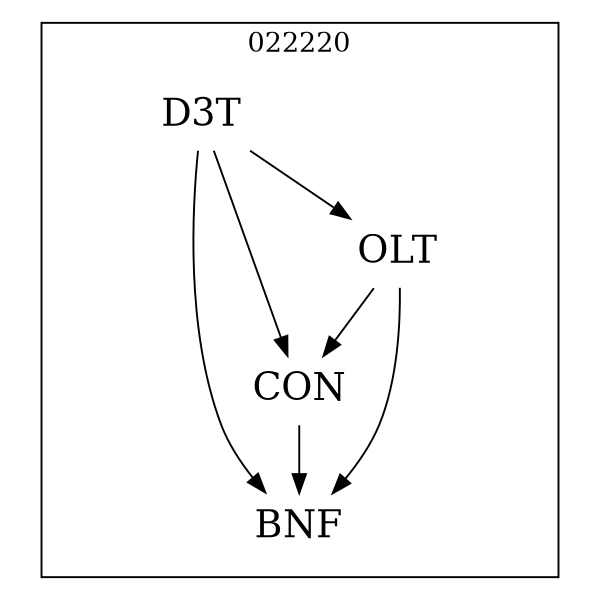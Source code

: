 strict digraph DAGS {
	size = "4,4!" ; ratio ="fill"; subgraph cluster_0{
			labeldoc = "t";
			label = "022220";node	[label= CON, shape = plaintext, fontsize=20] CON;node	[label= BNF, shape = plaintext, fontsize=20] BNF;node	[label= D3T, shape = plaintext, fontsize=20] D3T;node	[label= OLT, shape = plaintext, fontsize=20] OLT;
CON->BNF;
D3T->CON;
D3T->BNF;
D3T->OLT;
OLT->CON;
OLT->BNF;
	}}